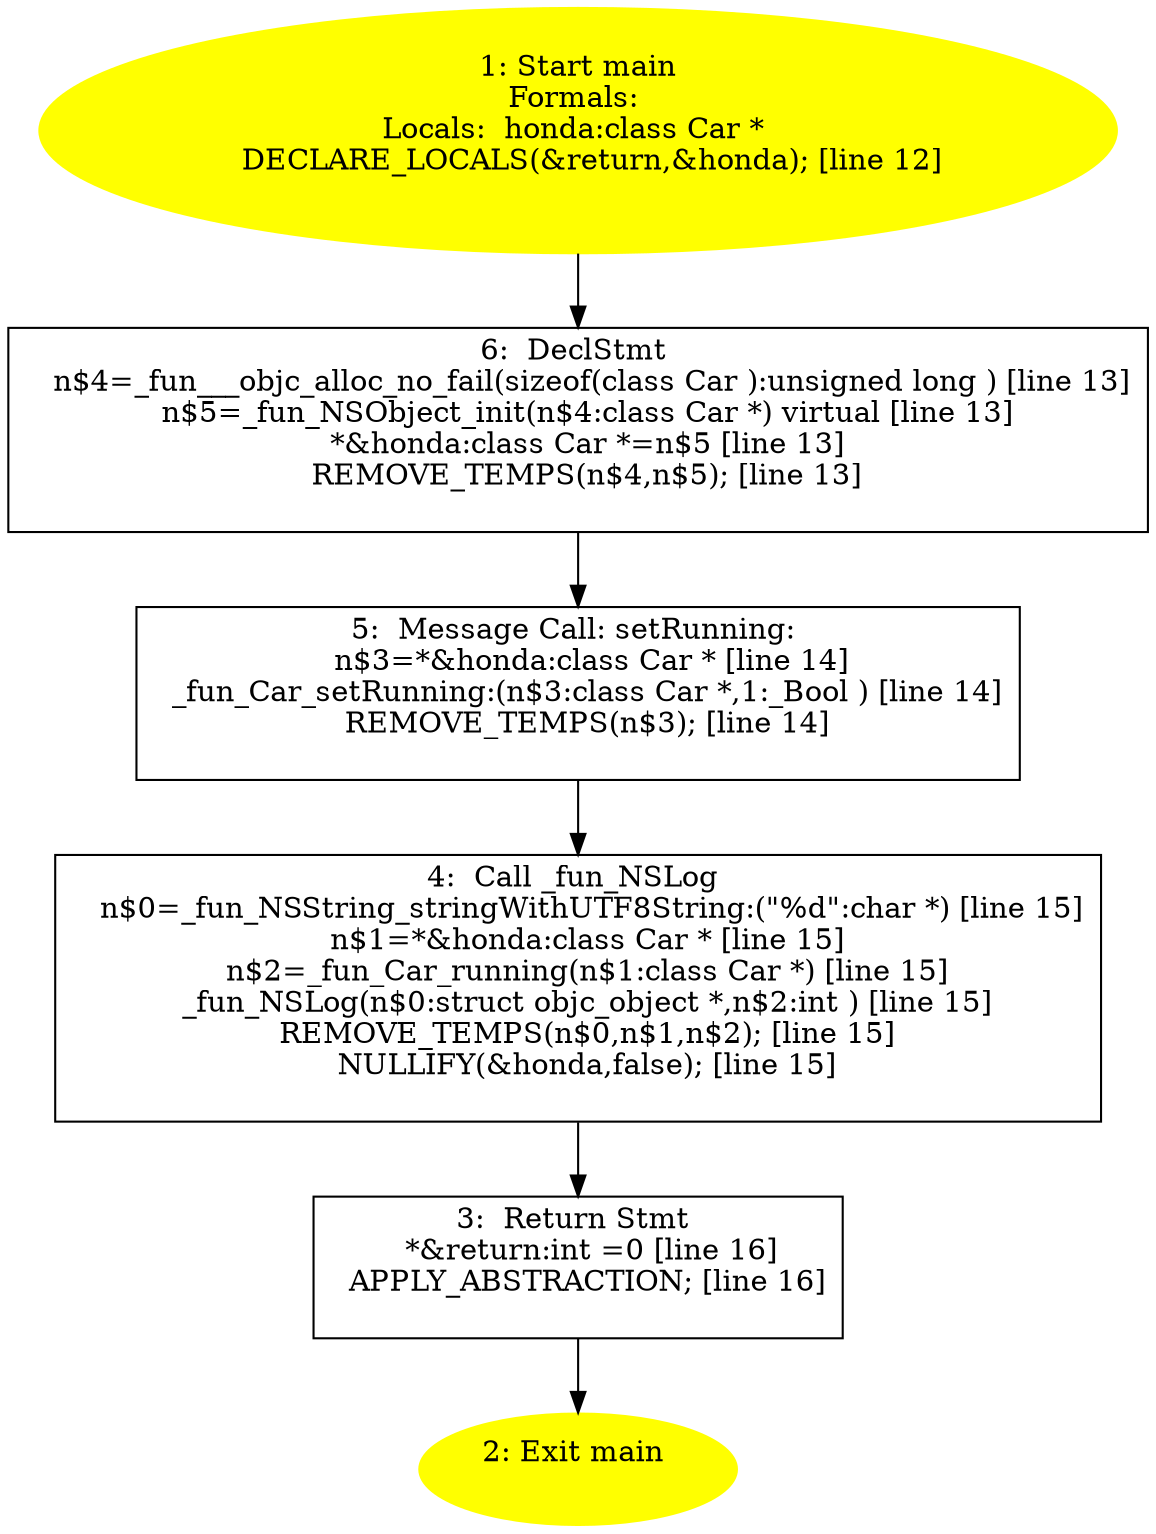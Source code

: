 digraph iCFG {
6 [label="6:  DeclStmt \n   n$4=_fun___objc_alloc_no_fail(sizeof(class Car ):unsigned long ) [line 13]\n  n$5=_fun_NSObject_init(n$4:class Car *) virtual [line 13]\n  *&honda:class Car *=n$5 [line 13]\n  REMOVE_TEMPS(n$4,n$5); [line 13]\n " shape="box"]
	

	 6 -> 5 ;
5 [label="5:  Message Call: setRunning: \n   n$3=*&honda:class Car * [line 14]\n  _fun_Car_setRunning:(n$3:class Car *,1:_Bool ) [line 14]\n  REMOVE_TEMPS(n$3); [line 14]\n " shape="box"]
	

	 5 -> 4 ;
4 [label="4:  Call _fun_NSLog \n   n$0=_fun_NSString_stringWithUTF8String:(\"%d\":char *) [line 15]\n  n$1=*&honda:class Car * [line 15]\n  n$2=_fun_Car_running(n$1:class Car *) [line 15]\n  _fun_NSLog(n$0:struct objc_object *,n$2:int ) [line 15]\n  REMOVE_TEMPS(n$0,n$1,n$2); [line 15]\n  NULLIFY(&honda,false); [line 15]\n " shape="box"]
	

	 4 -> 3 ;
3 [label="3:  Return Stmt \n   *&return:int =0 [line 16]\n  APPLY_ABSTRACTION; [line 16]\n " shape="box"]
	

	 3 -> 2 ;
2 [label="2: Exit main \n  " color=yellow style=filled]
	

1 [label="1: Start main\nFormals: \nLocals:  honda:class Car * \n   DECLARE_LOCALS(&return,&honda); [line 12]\n " color=yellow style=filled]
	

	 1 -> 6 ;
}
